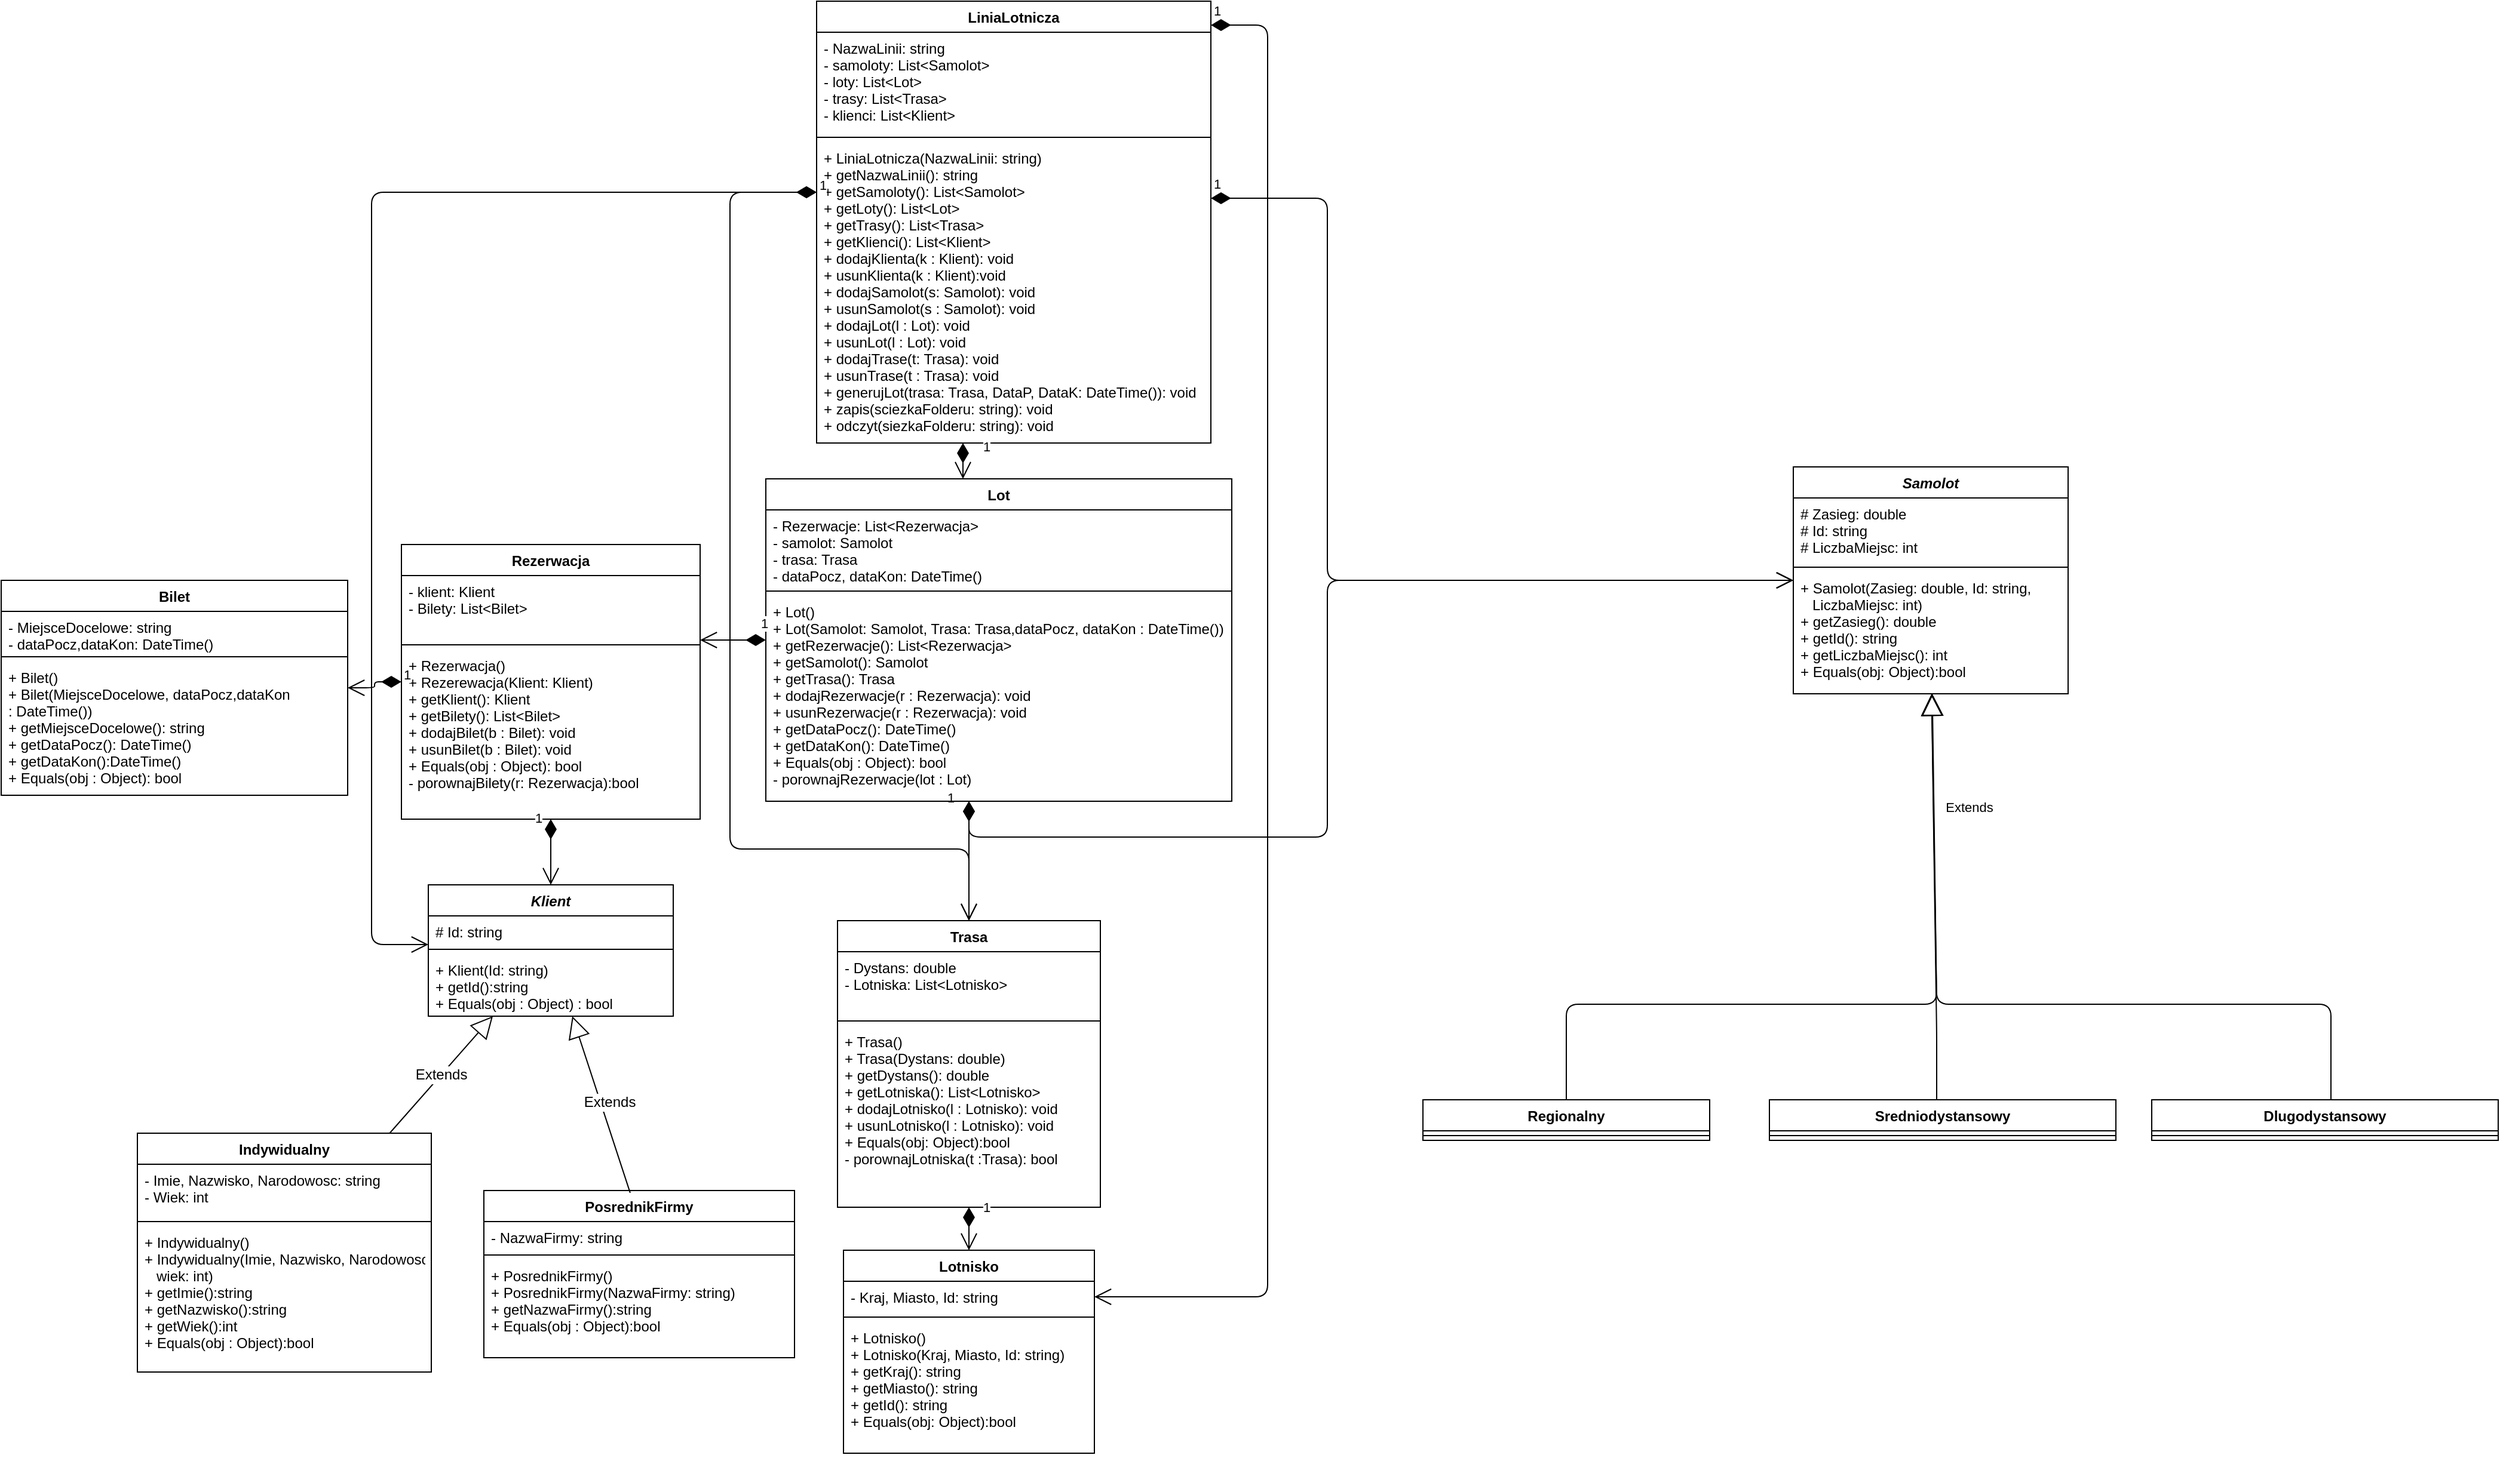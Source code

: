 <mxfile version="14.6.13" type="device"><diagram id="gUPRxtEkVYBRonS2uZD1" name="Strona-1"><mxGraphModel dx="1024" dy="1761" grid="1" gridSize="10" guides="1" tooltips="1" connect="1" arrows="1" fold="1" page="1" pageScale="1" pageWidth="827" pageHeight="1169" math="0" shadow="0"><root><mxCell id="0"/><mxCell id="1" parent="0"/><mxCell id="3o0C96NqP7ArP6FN-j6U-1" value="Klient" style="swimlane;fontStyle=3;align=center;verticalAlign=top;childLayout=stackLayout;horizontal=1;startSize=26;horizontalStack=0;resizeParent=1;resizeParentMax=0;resizeLast=0;collapsible=1;marginBottom=0;" parent="1" vertex="1"><mxGeometry x="367.5" y="350" width="205" height="110" as="geometry"/></mxCell><mxCell id="3o0C96NqP7ArP6FN-j6U-2" value="# Id: string" style="text;strokeColor=none;fillColor=none;align=left;verticalAlign=top;spacingLeft=4;spacingRight=4;overflow=hidden;rotatable=0;points=[[0,0.5],[1,0.5]];portConstraint=eastwest;" parent="3o0C96NqP7ArP6FN-j6U-1" vertex="1"><mxGeometry y="26" width="205" height="24" as="geometry"/></mxCell><mxCell id="3o0C96NqP7ArP6FN-j6U-3" value="" style="line;strokeWidth=1;fillColor=none;align=left;verticalAlign=middle;spacingTop=-1;spacingLeft=3;spacingRight=3;rotatable=0;labelPosition=right;points=[];portConstraint=eastwest;" parent="3o0C96NqP7ArP6FN-j6U-1" vertex="1"><mxGeometry y="50" width="205" height="8" as="geometry"/></mxCell><mxCell id="3o0C96NqP7ArP6FN-j6U-4" value="+ Klient(Id: string)&#10;+ getId():string&#10;+ Equals(obj : Object) : bool" style="text;strokeColor=none;fillColor=none;align=left;verticalAlign=top;spacingLeft=4;spacingRight=4;overflow=hidden;rotatable=0;points=[[0,0.5],[1,0.5]];portConstraint=eastwest;" parent="3o0C96NqP7ArP6FN-j6U-1" vertex="1"><mxGeometry y="58" width="205" height="52" as="geometry"/></mxCell><mxCell id="3o0C96NqP7ArP6FN-j6U-32" value="Trasa" style="swimlane;fontStyle=1;align=center;verticalAlign=top;childLayout=stackLayout;horizontal=1;startSize=26;horizontalStack=0;resizeParent=1;resizeParentMax=0;resizeLast=0;collapsible=1;marginBottom=0;rounded=0;sketch=0;" parent="1" vertex="1"><mxGeometry x="710" y="380" width="220" height="240" as="geometry"/></mxCell><mxCell id="3o0C96NqP7ArP6FN-j6U-33" value="- Dystans: double&#10;- Lotniska: List&lt;Lotnisko&gt;  " style="text;strokeColor=none;fillColor=none;align=left;verticalAlign=top;spacingLeft=4;spacingRight=4;overflow=hidden;rotatable=0;points=[[0,0.5],[1,0.5]];portConstraint=eastwest;" parent="3o0C96NqP7ArP6FN-j6U-32" vertex="1"><mxGeometry y="26" width="220" height="54" as="geometry"/></mxCell><mxCell id="3o0C96NqP7ArP6FN-j6U-34" value="" style="line;strokeWidth=1;fillColor=none;align=left;verticalAlign=middle;spacingTop=-1;spacingLeft=3;spacingRight=3;rotatable=0;labelPosition=right;points=[];portConstraint=eastwest;" parent="3o0C96NqP7ArP6FN-j6U-32" vertex="1"><mxGeometry y="80" width="220" height="8" as="geometry"/></mxCell><mxCell id="3o0C96NqP7ArP6FN-j6U-35" value="+ Trasa()&#10;+ Trasa(Dystans: double)&#10;+ getDystans(): double&#10;+ getLotniska(): List&lt;Lotnisko&gt;&#10;+ dodajLotnisko(l : Lotnisko): void &#10;+ usunLotnisko(l : Lotnisko): void &#10;+ Equals(obj: Object):bool&#10;- porownajLotniska(t :Trasa): bool" style="text;strokeColor=none;fillColor=none;align=left;verticalAlign=top;spacingLeft=4;spacingRight=4;overflow=hidden;rotatable=0;points=[[0,0.5],[1,0.5]];portConstraint=eastwest;" parent="3o0C96NqP7ArP6FN-j6U-32" vertex="1"><mxGeometry y="88" width="220" height="152" as="geometry"/></mxCell><mxCell id="3o0C96NqP7ArP6FN-j6U-39" value="1" style="endArrow=open;html=1;endSize=12;startArrow=diamondThin;startSize=14;startFill=1;edgeStyle=orthogonalEdgeStyle;align=left;verticalAlign=bottom;strokeWidth=1;" parent="1" source="3o0C96NqP7ArP6FN-j6U-32" target="3o0C96NqP7ArP6FN-j6U-90" edge="1"><mxGeometry x="-0.5" y="10" relative="1" as="geometry"><mxPoint x="600" y="560" as="sourcePoint"/><mxPoint x="780" y="640" as="targetPoint"/><mxPoint as="offset"/></mxGeometry></mxCell><mxCell id="3o0C96NqP7ArP6FN-j6U-48" value="Samolot" style="swimlane;fontStyle=3;align=center;verticalAlign=top;childLayout=stackLayout;horizontal=1;startSize=26;horizontalStack=0;resizeParent=1;resizeParentMax=0;resizeLast=0;collapsible=1;marginBottom=0;rounded=0;sketch=0;" parent="1" vertex="1"><mxGeometry x="1510" width="230" height="190" as="geometry"><mxRectangle x="1140" y="390" width="80" height="26" as="alternateBounds"/></mxGeometry></mxCell><mxCell id="3o0C96NqP7ArP6FN-j6U-49" value="# Zasieg: double &#10;# Id: string&#10;# LiczbaMiejsc: int" style="text;strokeColor=none;fillColor=none;align=left;verticalAlign=top;spacingLeft=4;spacingRight=4;overflow=hidden;rotatable=0;points=[[0,0.5],[1,0.5]];portConstraint=eastwest;" parent="3o0C96NqP7ArP6FN-j6U-48" vertex="1"><mxGeometry y="26" width="230" height="54" as="geometry"/></mxCell><mxCell id="3o0C96NqP7ArP6FN-j6U-50" value="" style="line;strokeWidth=1;fillColor=none;align=left;verticalAlign=middle;spacingTop=-1;spacingLeft=3;spacingRight=3;rotatable=0;labelPosition=right;points=[];portConstraint=eastwest;" parent="3o0C96NqP7ArP6FN-j6U-48" vertex="1"><mxGeometry y="80" width="230" height="8" as="geometry"/></mxCell><mxCell id="3o0C96NqP7ArP6FN-j6U-51" value="+ Samolot(Zasieg: double, Id: string, &#10;   LiczbaMiejsc: int) &#10;+ getZasieg(): double&#10;+ getId(): string&#10;+ getLiczbaMiejsc(): int&#10;+ Equals(obj: Object):bool&#10;" style="text;strokeColor=none;fillColor=none;align=left;verticalAlign=top;spacingLeft=4;spacingRight=4;overflow=hidden;rotatable=0;points=[[0,0.5],[1,0.5]];portConstraint=eastwest;" parent="3o0C96NqP7ArP6FN-j6U-48" vertex="1"><mxGeometry y="88" width="230" height="102" as="geometry"/></mxCell><mxCell id="3o0C96NqP7ArP6FN-j6U-73" value="1" style="endArrow=open;html=1;endSize=12;startArrow=diamondThin;startSize=14;startFill=1;edgeStyle=orthogonalEdgeStyle;align=left;verticalAlign=bottom;strokeWidth=1;" parent="1" source="3o0C96NqP7ArP6FN-j6U-104" target="3o0C96NqP7ArP6FN-j6U-32" edge="1"><mxGeometry x="-0.882" y="-20" relative="1" as="geometry"><mxPoint x="820" y="160" as="sourcePoint"/><mxPoint x="790" y="330" as="targetPoint"/><Array as="points"><mxPoint x="820" y="310"/><mxPoint x="820" y="310"/></Array><mxPoint as="offset"/></mxGeometry></mxCell><mxCell id="3o0C96NqP7ArP6FN-j6U-75" value="" style="endArrow=open;html=1;endSize=12;startArrow=diamondThin;startSize=14;startFill=1;edgeStyle=orthogonalEdgeStyle;align=left;verticalAlign=bottom;strokeWidth=1;" parent="1" source="3o0C96NqP7ArP6FN-j6U-104" target="3o0C96NqP7ArP6FN-j6U-48" edge="1"><mxGeometry x="-0.84" y="-40" relative="1" as="geometry"><mxPoint x="900" y="160" as="sourcePoint"/><mxPoint x="1220" y="250" as="targetPoint"/><Array as="points"><mxPoint x="820" y="310"/><mxPoint x="1120" y="310"/></Array><mxPoint as="offset"/></mxGeometry></mxCell><mxCell id="3o0C96NqP7ArP6FN-j6U-81" value="PosrednikFirmy" style="swimlane;fontStyle=1;align=center;verticalAlign=top;childLayout=stackLayout;horizontal=1;startSize=26;horizontalStack=0;resizeParent=1;resizeParentMax=0;resizeLast=0;collapsible=1;marginBottom=0;rounded=0;sketch=0;strokeWidth=1;fontSize=12;" parent="1" vertex="1"><mxGeometry x="414" y="606" width="260" height="140" as="geometry"/></mxCell><mxCell id="3o0C96NqP7ArP6FN-j6U-82" value="- NazwaFirmy: string" style="text;strokeColor=none;fillColor=none;align=left;verticalAlign=top;spacingLeft=4;spacingRight=4;overflow=hidden;rotatable=0;points=[[0,0.5],[1,0.5]];portConstraint=eastwest;" parent="3o0C96NqP7ArP6FN-j6U-81" vertex="1"><mxGeometry y="26" width="260" height="24" as="geometry"/></mxCell><mxCell id="3o0C96NqP7ArP6FN-j6U-83" value="" style="line;strokeWidth=1;fillColor=none;align=left;verticalAlign=middle;spacingTop=-1;spacingLeft=3;spacingRight=3;rotatable=0;labelPosition=right;points=[];portConstraint=eastwest;" parent="3o0C96NqP7ArP6FN-j6U-81" vertex="1"><mxGeometry y="50" width="260" height="8" as="geometry"/></mxCell><mxCell id="3o0C96NqP7ArP6FN-j6U-84" value="+ PosrednikFirmy()&#10;+ PosrednikFirmy(NazwaFirmy: string)&#10;+ getNazwaFirmy():string &#10;+ Equals(obj : Object):bool" style="text;strokeColor=none;fillColor=none;align=left;verticalAlign=top;spacingLeft=4;spacingRight=4;overflow=hidden;rotatable=0;points=[[0,0.5],[1,0.5]];portConstraint=eastwest;" parent="3o0C96NqP7ArP6FN-j6U-81" vertex="1"><mxGeometry y="58" width="260" height="82" as="geometry"/></mxCell><mxCell id="3o0C96NqP7ArP6FN-j6U-85" value="Bilet" style="swimlane;fontStyle=1;align=center;verticalAlign=top;childLayout=stackLayout;horizontal=1;startSize=26;horizontalStack=0;resizeParent=1;resizeParentMax=0;resizeLast=0;collapsible=1;marginBottom=0;rounded=0;sketch=0;strokeWidth=1;fontSize=12;" parent="1" vertex="1"><mxGeometry x="10" y="95" width="290" height="180" as="geometry"/></mxCell><mxCell id="3o0C96NqP7ArP6FN-j6U-89" value="- MiejsceDocelowe: string&#10;- dataPocz,dataKon: DateTime()" style="text;strokeColor=none;fillColor=none;align=left;verticalAlign=top;spacingLeft=4;spacingRight=4;overflow=hidden;rotatable=0;points=[[0,0.5],[1,0.5]];portConstraint=eastwest;" parent="3o0C96NqP7ArP6FN-j6U-85" vertex="1"><mxGeometry y="26" width="290" height="34" as="geometry"/></mxCell><mxCell id="3o0C96NqP7ArP6FN-j6U-87" value="" style="line;strokeWidth=1;fillColor=none;align=left;verticalAlign=middle;spacingTop=-1;spacingLeft=3;spacingRight=3;rotatable=0;labelPosition=right;points=[];portConstraint=eastwest;" parent="3o0C96NqP7ArP6FN-j6U-85" vertex="1"><mxGeometry y="60" width="290" height="8" as="geometry"/></mxCell><mxCell id="3o0C96NqP7ArP6FN-j6U-88" value="+ Bilet()&#10;+ Bilet(MiejsceDocelowe, dataPocz,dataKon&#10;: DateTime())&#10;+ getMiejsceDocelowe(): string&#10;+ getDataPocz(): DateTime()&#10;+ getDataKon():DateTime()&#10;+ Equals(obj : Object): bool" style="text;strokeColor=none;fillColor=none;align=left;verticalAlign=top;spacingLeft=4;spacingRight=4;overflow=hidden;rotatable=0;points=[[0,0.5],[1,0.5]];portConstraint=eastwest;" parent="3o0C96NqP7ArP6FN-j6U-85" vertex="1"><mxGeometry y="68" width="290" height="112" as="geometry"/></mxCell><mxCell id="3o0C96NqP7ArP6FN-j6U-90" value="Lotnisko" style="swimlane;fontStyle=1;align=center;verticalAlign=top;childLayout=stackLayout;horizontal=1;startSize=26;horizontalStack=0;resizeParent=1;resizeParentMax=0;resizeLast=0;collapsible=1;marginBottom=0;rounded=0;sketch=0;strokeWidth=1;fontSize=12;" parent="1" vertex="1"><mxGeometry x="715" y="656" width="210" height="170" as="geometry"><mxRectangle x="695" y="592" width="80" height="26" as="alternateBounds"/></mxGeometry></mxCell><mxCell id="3o0C96NqP7ArP6FN-j6U-91" value="- Kraj, Miasto, Id: string" style="text;strokeColor=none;fillColor=none;align=left;verticalAlign=top;spacingLeft=4;spacingRight=4;overflow=hidden;rotatable=0;points=[[0,0.5],[1,0.5]];portConstraint=eastwest;" parent="3o0C96NqP7ArP6FN-j6U-90" vertex="1"><mxGeometry y="26" width="210" height="26" as="geometry"/></mxCell><mxCell id="3o0C96NqP7ArP6FN-j6U-92" value="" style="line;strokeWidth=1;fillColor=none;align=left;verticalAlign=middle;spacingTop=-1;spacingLeft=3;spacingRight=3;rotatable=0;labelPosition=right;points=[];portConstraint=eastwest;" parent="3o0C96NqP7ArP6FN-j6U-90" vertex="1"><mxGeometry y="52" width="210" height="8" as="geometry"/></mxCell><mxCell id="3o0C96NqP7ArP6FN-j6U-93" value="+ Lotnisko()&#10;+ Lotnisko(Kraj, Miasto, Id: string)&#10;+ getKraj(): string&#10;+ getMiasto(): string&#10;+ getId(): string&#10;+ Equals(obj: Object):bool" style="text;strokeColor=none;fillColor=none;align=left;verticalAlign=top;spacingLeft=4;spacingRight=4;overflow=hidden;rotatable=0;points=[[0,0.5],[1,0.5]];portConstraint=eastwest;" parent="3o0C96NqP7ArP6FN-j6U-90" vertex="1"><mxGeometry y="60" width="210" height="110" as="geometry"/></mxCell><mxCell id="3o0C96NqP7ArP6FN-j6U-104" value="Lot" style="swimlane;fontStyle=1;align=center;verticalAlign=top;childLayout=stackLayout;horizontal=1;startSize=26;horizontalStack=0;resizeParent=1;resizeParentMax=0;resizeLast=0;collapsible=1;marginBottom=0;rounded=0;sketch=0;strokeWidth=1;fontSize=12;" parent="1" vertex="1"><mxGeometry x="650" y="10" width="390" height="270" as="geometry"/></mxCell><mxCell id="3o0C96NqP7ArP6FN-j6U-105" value="- Rezerwacje: List&lt;Rezerwacja&gt;&#10;- samolot: Samolot&#10;- trasa: Trasa&#10;- dataPocz, dataKon: DateTime()&#10;" style="text;strokeColor=none;fillColor=none;align=left;verticalAlign=top;spacingLeft=4;spacingRight=4;overflow=hidden;rotatable=0;points=[[0,0.5],[1,0.5]];portConstraint=eastwest;" parent="3o0C96NqP7ArP6FN-j6U-104" vertex="1"><mxGeometry y="26" width="390" height="64" as="geometry"/></mxCell><mxCell id="3o0C96NqP7ArP6FN-j6U-106" value="" style="line;strokeWidth=1;fillColor=none;align=left;verticalAlign=middle;spacingTop=-1;spacingLeft=3;spacingRight=3;rotatable=0;labelPosition=right;points=[];portConstraint=eastwest;" parent="3o0C96NqP7ArP6FN-j6U-104" vertex="1"><mxGeometry y="90" width="390" height="8" as="geometry"/></mxCell><mxCell id="3o0C96NqP7ArP6FN-j6U-107" value="+ Lot()&#10;+ Lot(Samolot: Samolot, Trasa: Trasa,dataPocz, dataKon : DateTime())&#10;+ getRezerwacje(): List&lt;Rezerwacja&gt;&#10;+ getSamolot(): Samolot&#10;+ getTrasa(): Trasa&#10;+ dodajRezerwacje(r : Rezerwacja): void&#10;+ usunRezerwacje(r : Rezerwacja): void  &#10;+ getDataPocz(): DateTime()&#10;+ getDataKon(): DateTime()&#10;+ Equals(obj : Object): bool&#10;- porownajRezerwacje(lot : Lot)&#10;" style="text;strokeColor=none;fillColor=none;align=left;verticalAlign=top;spacingLeft=4;spacingRight=4;overflow=hidden;rotatable=0;points=[[0,0.5],[1,0.5]];portConstraint=eastwest;" parent="3o0C96NqP7ArP6FN-j6U-104" vertex="1"><mxGeometry y="98" width="390" height="172" as="geometry"/></mxCell><mxCell id="3o0C96NqP7ArP6FN-j6U-108" value="Extends" style="endArrow=block;endSize=16;endFill=0;html=1;strokeWidth=1;fontSize=12;exitX=0.471;exitY=0.014;exitDx=0;exitDy=0;exitPerimeter=0;" parent="1" source="3o0C96NqP7ArP6FN-j6U-81" target="3o0C96NqP7ArP6FN-j6U-1" edge="1"><mxGeometry x="-0.005" y="-7" width="160" relative="1" as="geometry"><mxPoint x="370" y="580" as="sourcePoint"/><mxPoint x="530" y="580" as="targetPoint"/><Array as="points"/><mxPoint as="offset"/></mxGeometry></mxCell><mxCell id="3o0C96NqP7ArP6FN-j6U-111" value="Extends" style="endArrow=block;endSize=16;endFill=0;html=1;strokeWidth=1;fontSize=12;" parent="1" source="6a8kHLtSRbnYGUjWeSgL-5" target="3o0C96NqP7ArP6FN-j6U-1" edge="1"><mxGeometry width="160" relative="1" as="geometry"><mxPoint x="352.685" y="616" as="sourcePoint"/><mxPoint x="350" y="610" as="targetPoint"/></mxGeometry></mxCell><mxCell id="3o0C96NqP7ArP6FN-j6U-112" value="Extends" style="endArrow=block;endSize=16;endFill=0;html=1;strokeWidth=1;exitX=0.5;exitY=0;exitDx=0;exitDy=0;" parent="1" target="3o0C96NqP7ArP6FN-j6U-48" edge="1"><mxGeometry x="0.708" y="-29" width="160" relative="1" as="geometry"><mxPoint x="1320" y="530" as="sourcePoint"/><mxPoint x="1360" y="350" as="targetPoint"/><Array as="points"><mxPoint x="1320" y="450"/><mxPoint x="1630" y="450"/></Array><mxPoint as="offset"/></mxGeometry></mxCell><mxCell id="0BFCSyAXplGSVFQe5HB0-1" value="Rezerwacja" style="swimlane;fontStyle=1;align=center;verticalAlign=top;childLayout=stackLayout;horizontal=1;startSize=26;horizontalStack=0;resizeParent=1;resizeParentMax=0;resizeLast=0;collapsible=1;marginBottom=0;" parent="1" vertex="1"><mxGeometry x="345" y="65" width="250" height="230" as="geometry"/></mxCell><mxCell id="0BFCSyAXplGSVFQe5HB0-2" value="- klient: Klient&#10;- Bilety: List&lt;Bilet&gt;" style="text;strokeColor=none;fillColor=none;align=left;verticalAlign=top;spacingLeft=4;spacingRight=4;overflow=hidden;rotatable=0;points=[[0,0.5],[1,0.5]];portConstraint=eastwest;" parent="0BFCSyAXplGSVFQe5HB0-1" vertex="1"><mxGeometry y="26" width="250" height="54" as="geometry"/></mxCell><mxCell id="0BFCSyAXplGSVFQe5HB0-3" value="" style="line;strokeWidth=1;fillColor=none;align=left;verticalAlign=middle;spacingTop=-1;spacingLeft=3;spacingRight=3;rotatable=0;labelPosition=right;points=[];portConstraint=eastwest;" parent="0BFCSyAXplGSVFQe5HB0-1" vertex="1"><mxGeometry y="80" width="250" height="8" as="geometry"/></mxCell><mxCell id="0BFCSyAXplGSVFQe5HB0-4" value="+ Rezerwacja()&#10;+ Rezerewacja(Klient: Klient)&#10;+ getKlient(): Klient&#10;+ getBilety(): List&lt;Bilet&gt;&#10;+ dodajBilet(b : Bilet): void&#10;+ usunBilet(b : Bilet): void&#10;+ Equals(obj : Object): bool&#10;- porownajBilety(r: Rezerwacja):bool" style="text;strokeColor=none;fillColor=none;align=left;verticalAlign=top;spacingLeft=4;spacingRight=4;overflow=hidden;rotatable=0;points=[[0,0.5],[1,0.5]];portConstraint=eastwest;" parent="0BFCSyAXplGSVFQe5HB0-1" vertex="1"><mxGeometry y="88" width="250" height="142" as="geometry"/></mxCell><mxCell id="0BFCSyAXplGSVFQe5HB0-5" value="1" style="endArrow=open;html=1;endSize=12;startArrow=diamondThin;startSize=14;startFill=1;edgeStyle=orthogonalEdgeStyle;align=left;verticalAlign=bottom;" parent="1" source="0BFCSyAXplGSVFQe5HB0-1" target="3o0C96NqP7ArP6FN-j6U-1" edge="1"><mxGeometry x="-0.714" y="-15" relative="1" as="geometry"><mxPoint x="370" y="280" as="sourcePoint"/><mxPoint x="470" y="320" as="targetPoint"/><mxPoint as="offset"/></mxGeometry></mxCell><mxCell id="0BFCSyAXplGSVFQe5HB0-6" value="1" style="endArrow=open;html=1;endSize=12;startArrow=diamondThin;startSize=14;startFill=1;edgeStyle=orthogonalEdgeStyle;align=left;verticalAlign=bottom;" parent="1" source="3o0C96NqP7ArP6FN-j6U-104" target="0BFCSyAXplGSVFQe5HB0-1" edge="1"><mxGeometry x="-0.778" y="-5" relative="1" as="geometry"><mxPoint x="450" y="119.5" as="sourcePoint"/><mxPoint x="610" y="119.5" as="targetPoint"/><Array as="points"><mxPoint x="590" y="155"/><mxPoint x="590" y="155"/></Array><mxPoint as="offset"/></mxGeometry></mxCell><mxCell id="0BFCSyAXplGSVFQe5HB0-10" value="LiniaLotnicza" style="swimlane;fontStyle=1;align=center;verticalAlign=top;childLayout=stackLayout;horizontal=1;startSize=26;horizontalStack=0;resizeParent=1;resizeParentMax=0;resizeLast=0;collapsible=1;marginBottom=0;" parent="1" vertex="1"><mxGeometry x="692.5" y="-390" width="330" height="370" as="geometry"/></mxCell><mxCell id="0BFCSyAXplGSVFQe5HB0-11" value="- NazwaLinii: string&#10;- samoloty: List&lt;Samolot&gt;&#10;- loty: List&lt;Lot&gt;&#10;- trasy: List&lt;Trasa&gt;&#10;- klienci: List&lt;Klient&gt;" style="text;strokeColor=none;fillColor=none;align=left;verticalAlign=top;spacingLeft=4;spacingRight=4;overflow=hidden;rotatable=0;points=[[0,0.5],[1,0.5]];portConstraint=eastwest;" parent="0BFCSyAXplGSVFQe5HB0-10" vertex="1"><mxGeometry y="26" width="330" height="84" as="geometry"/></mxCell><mxCell id="0BFCSyAXplGSVFQe5HB0-12" value="" style="line;strokeWidth=1;fillColor=none;align=left;verticalAlign=middle;spacingTop=-1;spacingLeft=3;spacingRight=3;rotatable=0;labelPosition=right;points=[];portConstraint=eastwest;" parent="0BFCSyAXplGSVFQe5HB0-10" vertex="1"><mxGeometry y="110" width="330" height="8" as="geometry"/></mxCell><mxCell id="0BFCSyAXplGSVFQe5HB0-13" value="+ LiniaLotnicza(NazwaLinii: string)&#10;+ getNazwaLinii(): string&#10;+ getSamoloty(): List&lt;Samolot&gt;&#10;+ getLoty(): List&lt;Lot&gt;&#10;+ getTrasy(): List&lt;Trasa&gt;&#10;+ getKlienci(): List&lt;Klient&gt;&#10;+ dodajKlienta(k : Klient): void&#10;+ usunKlienta(k : Klient):void &#10;+ dodajSamolot(s: Samolot): void&#10;+ usunSamolot(s : Samolot): void&#10;+ dodajLot(l : Lot): void&#10;+ usunLot(l : Lot): void&#10;+ dodajTrase(t: Trasa): void&#10;+ usunTrase(t : Trasa): void&#10;+ generujLot(trasa: Trasa, DataP, DataK: DateTime()): void&#10;+ zapis(sciezkaFolderu: string): void&#10;+ odczyt(siezkaFolderu: string): void" style="text;strokeColor=none;fillColor=none;align=left;verticalAlign=top;spacingLeft=4;spacingRight=4;overflow=hidden;rotatable=0;points=[[0,0.5],[1,0.5]];portConstraint=eastwest;" parent="0BFCSyAXplGSVFQe5HB0-10" vertex="1"><mxGeometry y="118" width="330" height="252" as="geometry"/></mxCell><mxCell id="0BFCSyAXplGSVFQe5HB0-16" value="1" style="endArrow=open;html=1;endSize=12;startArrow=diamondThin;startSize=14;startFill=1;edgeStyle=orthogonalEdgeStyle;align=left;verticalAlign=bottom;" parent="1" source="0BFCSyAXplGSVFQe5HB0-10" target="3o0C96NqP7ArP6FN-j6U-104" edge="1"><mxGeometry x="-0.2" y="15" relative="1" as="geometry"><mxPoint x="780" y="-10" as="sourcePoint"/><mxPoint x="905" y="-40" as="targetPoint"/><Array as="points"><mxPoint x="815" y="-10"/><mxPoint x="815" y="-10"/></Array><mxPoint as="offset"/></mxGeometry></mxCell><mxCell id="0BFCSyAXplGSVFQe5HB0-17" value="1" style="endArrow=open;html=1;endSize=12;startArrow=diamondThin;startSize=14;startFill=1;edgeStyle=orthogonalEdgeStyle;align=left;verticalAlign=bottom;" parent="1" source="0BFCSyAXplGSVFQe5HB0-10" target="3o0C96NqP7ArP6FN-j6U-48" edge="1"><mxGeometry x="-1" y="3" relative="1" as="geometry"><mxPoint x="990" y="-1" as="sourcePoint"/><mxPoint x="1150" y="-1" as="targetPoint"/><Array as="points"><mxPoint x="1120" y="-225"/></Array></mxGeometry></mxCell><mxCell id="0BFCSyAXplGSVFQe5HB0-20" value="1" style="endArrow=open;html=1;endSize=12;startArrow=diamondThin;startSize=14;startFill=1;edgeStyle=orthogonalEdgeStyle;align=left;verticalAlign=bottom;" parent="1" source="0BFCSyAXplGSVFQe5HB0-1" target="3o0C96NqP7ArP6FN-j6U-85" edge="1"><mxGeometry x="-1" y="3" relative="1" as="geometry"><mxPoint x="180" y="100" as="sourcePoint"/><mxPoint x="340" y="100" as="targetPoint"/></mxGeometry></mxCell><mxCell id="sznI8hXMe9m9r2P55SGz-1" value="1" style="endArrow=open;html=1;endSize=12;startArrow=diamondThin;startSize=14;startFill=1;edgeStyle=orthogonalEdgeStyle;align=left;verticalAlign=bottom;" parent="1" source="0BFCSyAXplGSVFQe5HB0-13" target="3o0C96NqP7ArP6FN-j6U-32" edge="1"><mxGeometry x="-1" y="3" relative="1" as="geometry"><mxPoint x="520" y="-20" as="sourcePoint"/><mxPoint x="680" y="-20" as="targetPoint"/><Array as="points"><mxPoint x="620" y="-230"/><mxPoint x="620" y="320"/><mxPoint x="820" y="320"/></Array></mxGeometry></mxCell><mxCell id="6a8kHLtSRbnYGUjWeSgL-5" value="Indywidualny" style="swimlane;fontStyle=1;align=center;verticalAlign=top;childLayout=stackLayout;horizontal=1;startSize=26;horizontalStack=0;resizeParent=1;resizeParentMax=0;resizeLast=0;collapsible=1;marginBottom=0;" parent="1" vertex="1"><mxGeometry x="124" y="558" width="246" height="200" as="geometry"/></mxCell><mxCell id="6a8kHLtSRbnYGUjWeSgL-6" value="- Imie, Nazwisko, Narodowosc: string&#10;- Wiek: int" style="text;strokeColor=none;fillColor=none;align=left;verticalAlign=top;spacingLeft=4;spacingRight=4;overflow=hidden;rotatable=0;points=[[0,0.5],[1,0.5]];portConstraint=eastwest;" parent="6a8kHLtSRbnYGUjWeSgL-5" vertex="1"><mxGeometry y="26" width="246" height="44" as="geometry"/></mxCell><mxCell id="6a8kHLtSRbnYGUjWeSgL-7" value="" style="line;strokeWidth=1;fillColor=none;align=left;verticalAlign=middle;spacingTop=-1;spacingLeft=3;spacingRight=3;rotatable=0;labelPosition=right;points=[];portConstraint=eastwest;" parent="6a8kHLtSRbnYGUjWeSgL-5" vertex="1"><mxGeometry y="70" width="246" height="8" as="geometry"/></mxCell><mxCell id="6a8kHLtSRbnYGUjWeSgL-8" value="+ Indywidualny()&#10;+ Indywidualny(Imie, Nazwisko, Narodowosc: string,&#10;   wiek: int)&#10;+ getImie():string&#10;+ getNazwisko():string&#10;+ getWiek():int&#10;+ Equals(obj : Object):bool" style="text;strokeColor=none;fillColor=none;align=left;verticalAlign=top;spacingLeft=4;spacingRight=4;overflow=hidden;rotatable=0;points=[[0,0.5],[1,0.5]];portConstraint=eastwest;" parent="6a8kHLtSRbnYGUjWeSgL-5" vertex="1"><mxGeometry y="78" width="246" height="122" as="geometry"/></mxCell><mxCell id="6a8kHLtSRbnYGUjWeSgL-9" value="1" style="endArrow=open;html=1;endSize=12;startArrow=diamondThin;startSize=14;startFill=1;edgeStyle=orthogonalEdgeStyle;align=left;verticalAlign=bottom;" parent="1" source="0BFCSyAXplGSVFQe5HB0-10" target="3o0C96NqP7ArP6FN-j6U-1" edge="1"><mxGeometry x="-1" y="3" relative="1" as="geometry"><mxPoint x="240" y="310" as="sourcePoint"/><mxPoint x="400" y="310" as="targetPoint"/><Array as="points"><mxPoint x="320" y="-230"/><mxPoint x="320" y="400"/></Array></mxGeometry></mxCell><mxCell id="6a8kHLtSRbnYGUjWeSgL-10" value="1" style="endArrow=open;html=1;endSize=12;startArrow=diamondThin;startSize=14;startFill=1;edgeStyle=orthogonalEdgeStyle;align=left;verticalAlign=bottom;" parent="1" source="0BFCSyAXplGSVFQe5HB0-10" target="3o0C96NqP7ArP6FN-j6U-90" edge="1"><mxGeometry x="-1" y="3" relative="1" as="geometry"><mxPoint x="990" y="250" as="sourcePoint"/><mxPoint x="1150" y="250" as="targetPoint"/><Array as="points"><mxPoint x="1070" y="-370"/><mxPoint x="1070" y="695"/></Array></mxGeometry></mxCell><mxCell id="bpqNtgLcvPdgHOvCxp-r-3" value="Regionalny" style="swimlane;fontStyle=1;align=center;verticalAlign=top;childLayout=stackLayout;horizontal=1;startSize=26;horizontalStack=0;resizeParent=1;resizeParentMax=0;resizeLast=0;collapsible=1;marginBottom=0;" parent="1" vertex="1"><mxGeometry x="1200" y="530" width="240" height="34" as="geometry"/></mxCell><mxCell id="bpqNtgLcvPdgHOvCxp-r-5" value="" style="line;strokeWidth=1;fillColor=none;align=left;verticalAlign=middle;spacingTop=-1;spacingLeft=3;spacingRight=3;rotatable=0;labelPosition=right;points=[];portConstraint=eastwest;" parent="bpqNtgLcvPdgHOvCxp-r-3" vertex="1"><mxGeometry y="26" width="240" height="8" as="geometry"/></mxCell><mxCell id="bpqNtgLcvPdgHOvCxp-r-7" value="Sredniodystansowy" style="swimlane;fontStyle=1;align=center;verticalAlign=top;childLayout=stackLayout;horizontal=1;startSize=26;horizontalStack=0;resizeParent=1;resizeParentMax=0;resizeLast=0;collapsible=1;marginBottom=0;" parent="1" vertex="1"><mxGeometry x="1490" y="530" width="290" height="34" as="geometry"/></mxCell><mxCell id="bpqNtgLcvPdgHOvCxp-r-8" value="" style="line;strokeWidth=1;fillColor=none;align=left;verticalAlign=middle;spacingTop=-1;spacingLeft=3;spacingRight=3;rotatable=0;labelPosition=right;points=[];portConstraint=eastwest;" parent="bpqNtgLcvPdgHOvCxp-r-7" vertex="1"><mxGeometry y="26" width="290" height="8" as="geometry"/></mxCell><mxCell id="bpqNtgLcvPdgHOvCxp-r-10" value="Dlugodystansowy" style="swimlane;fontStyle=1;align=center;verticalAlign=top;childLayout=stackLayout;horizontal=1;startSize=26;horizontalStack=0;resizeParent=1;resizeParentMax=0;resizeLast=0;collapsible=1;marginBottom=0;" parent="1" vertex="1"><mxGeometry x="1810" y="530" width="290" height="34" as="geometry"/></mxCell><mxCell id="bpqNtgLcvPdgHOvCxp-r-11" value="" style="line;strokeWidth=1;fillColor=none;align=left;verticalAlign=middle;spacingTop=-1;spacingLeft=3;spacingRight=3;rotatable=0;labelPosition=right;points=[];portConstraint=eastwest;" parent="bpqNtgLcvPdgHOvCxp-r-10" vertex="1"><mxGeometry y="26" width="290" height="8" as="geometry"/></mxCell><mxCell id="bpqNtgLcvPdgHOvCxp-r-15" value="" style="endArrow=block;endSize=16;endFill=0;html=1;strokeWidth=1;exitX=0.5;exitY=0;exitDx=0;exitDy=0;" parent="1" target="3o0C96NqP7ArP6FN-j6U-51" edge="1"><mxGeometry x="-0.033" y="54" width="160" relative="1" as="geometry"><mxPoint x="1630" y="530" as="sourcePoint"/><mxPoint x="1942.947" y="352" as="targetPoint"/><Array as="points"><mxPoint x="1630" y="474"/></Array><mxPoint as="offset"/></mxGeometry></mxCell><mxCell id="bpqNtgLcvPdgHOvCxp-r-16" value="" style="endArrow=block;endSize=16;endFill=0;html=1;strokeWidth=1;exitX=0.5;exitY=0;exitDx=0;exitDy=0;" parent="1" target="3o0C96NqP7ArP6FN-j6U-51" edge="1"><mxGeometry x="-0.033" y="54" width="160" relative="1" as="geometry"><mxPoint x="1960" y="530" as="sourcePoint"/><mxPoint x="1963.904" y="328" as="targetPoint"/><Array as="points"><mxPoint x="1960" y="450"/><mxPoint x="1630" y="450"/></Array><mxPoint as="offset"/></mxGeometry></mxCell></root></mxGraphModel></diagram></mxfile>